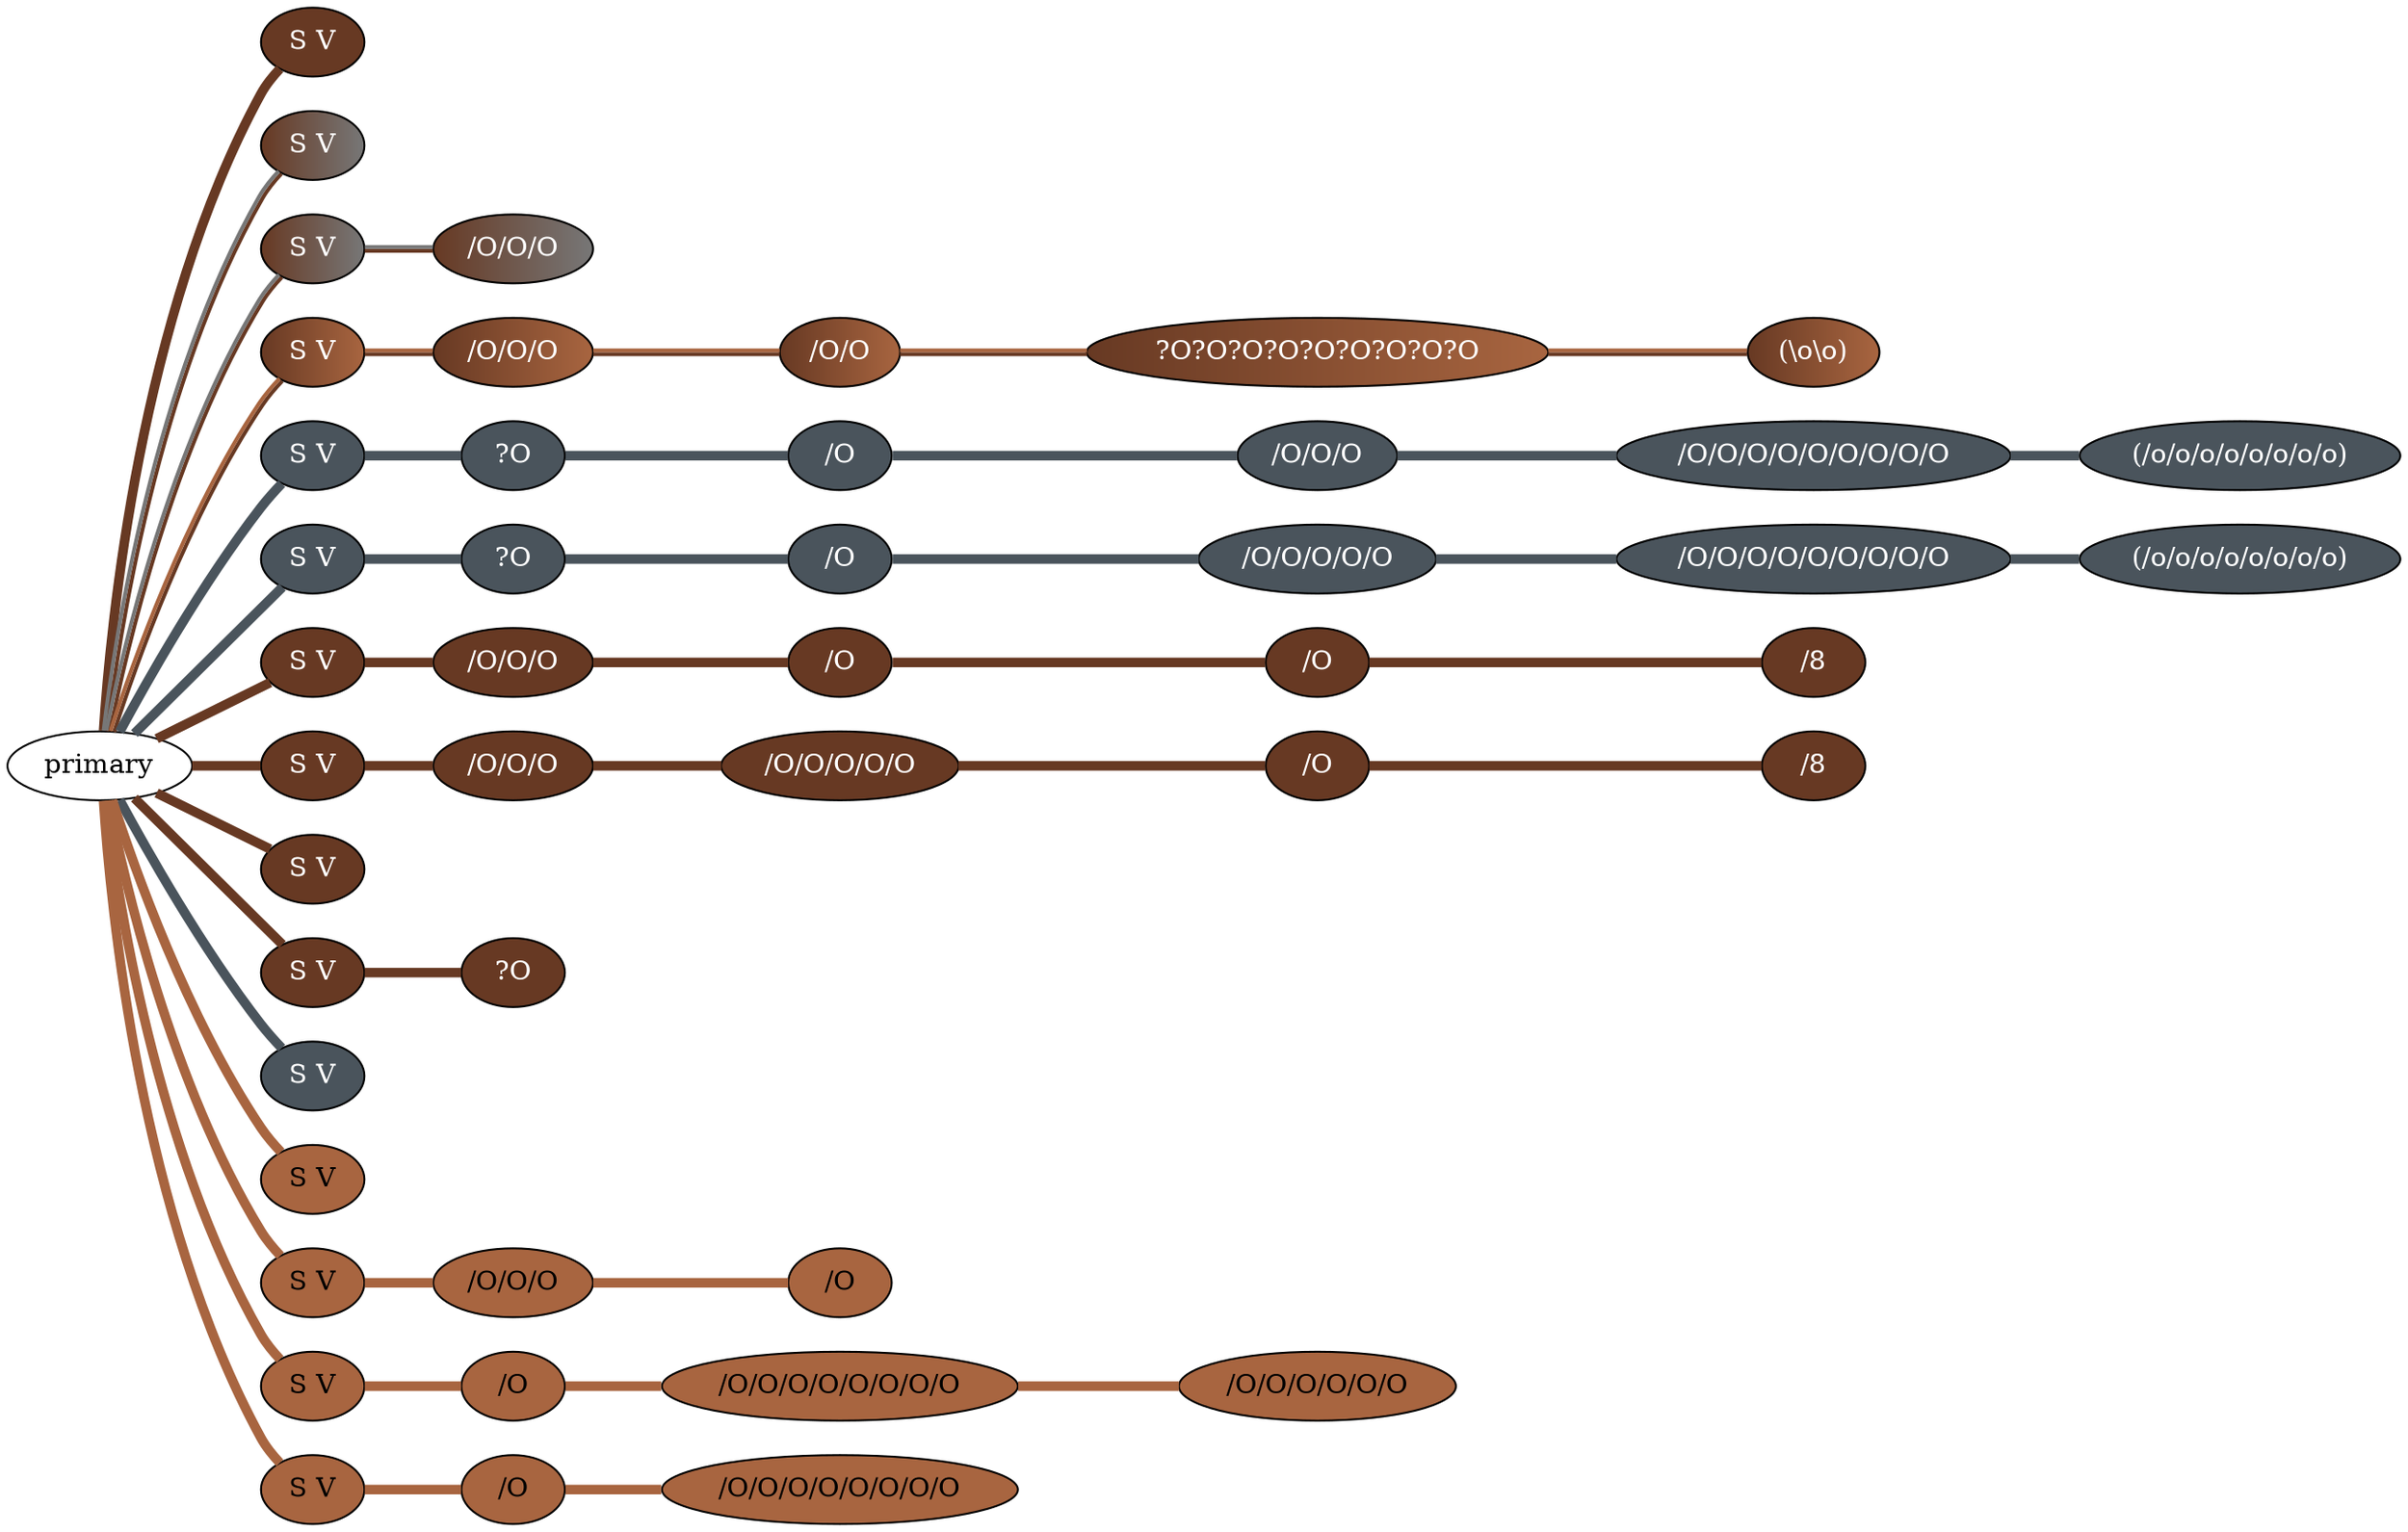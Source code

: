 graph {
 graph [rankdir=LR]
"1" [qtype="pendant_node", pendant_colors="#673923", pendant_ply="S", pendant_attach="V", pendant_length="3.0", label="S V", style=filled, fillcolor="#673923", fontcolor="#ffffff"]
"primary" -- "1" [qtype="pendant_link",penwidth=5,color="#673923"]
"2" [qtype="pendant_node", pendant_colors="#673923:#777777", pendant_ply="S", pendant_attach="V", pendant_length="4.0", label="S V", style=filled, fillcolor="#673923:#777777", fontcolor="#ffffff"]
"primary" -- "2" [qtype="pendant_link",penwidth=2,color="#673923:#777777"]
"3" [qtype="pendant_node", pendant_colors="#673923:#777777", pendant_ply="S", pendant_attach="V", pendant_length="5.0", label="S V", style=filled, fillcolor="#673923:#777777", fontcolor="#ffffff"]
"primary" -- "3" [qtype="pendant_link",penwidth=2,color="#673923:#777777"]
"3:0" [qtype="knot_node", knot_value="3", knot_type="S", knot_position="4.0", knot_spin="S", label="/O/O/O", style=filled, fillcolor="#673923:#777777" , fontcolor="#ffffff"]
"3" -- "3:0" [qtype="knot_link",penwidth=2,color="#673923:#777777"]
"4" [qtype="pendant_node", pendant_colors="#673923:#A86540", pendant_ply="S", pendant_attach="V", pendant_length="21.0", label="S V", style=filled, fillcolor="#673923:#A86540", fontcolor="#ffffff"]
"primary" -- "4" [qtype="pendant_link",penwidth=2,color="#673923:#A86540"]
"4:0" [qtype="knot_node", knot_value="3", knot_type="S", knot_position="3.5", knot_spin="S", label="/O/O/O", style=filled, fillcolor="#673923:#A86540" , fontcolor="#ffffff"]
"4" -- "4:0" [qtype="knot_link",penwidth=2,color="#673923:#A86540"]
"4:1" [qtype="knot_node", knot_value="2", knot_type="S", knot_position="6.5", knot_spin="S", label="/O/O", style=filled, fillcolor="#673923:#A86540" , fontcolor="#ffffff"]
"4:0" -- "4:1" [qtype="knot_link",penwidth=2,color="#673923:#A86540"]
"4:2" [qtype="knot_node", knot_value="9", knot_type="S", knot_position="10.5", knot_spin="SSSSSSSSZ", label="?O?O?O?O?O?O?O?O?O", style=filled, fillcolor="#673923:#A86540" , fontcolor="#ffffff"]
"4:1" -- "4:2" [qtype="knot_link",penwidth=2,color="#673923:#A86540"]
"4:3" [qtype="knot_node", knot_value="2", knot_type="L", knot_position="17.5", knot_spin="Z", label="(\\o\\o)", style=filled, fillcolor="#673923:#A86540" , fontcolor="#ffffff"]
"4:2" -- "4:3" [qtype="knot_link",penwidth=2,color="#673923:#A86540"]
"5" [qtype="pendant_node", pendant_colors="#4A545C", pendant_ply="S", pendant_attach="V", pendant_length="22.0", label="S V", style=filled, fillcolor="#4A545C", fontcolor="#ffffff"]
"primary" -- "5" [qtype="pendant_link",penwidth=5,color="#4A545C"]
"5:0" [qtype="knot_node", knot_value="1", knot_type="S", knot_position="1.0", knot_spin="U", label="?O", style=filled, fillcolor="#4A545C" , fontcolor="#ffffff"]
"5" -- "5:0" [qtype="knot_link",penwidth=5,color="#4A545C"]
"5:1" [qtype="knot_node", knot_value="1", knot_type="S", knot_position="3.5", knot_spin="S", label="/O", style=filled, fillcolor="#4A545C" , fontcolor="#ffffff"]
"5:0" -- "5:1" [qtype="knot_link",penwidth=5,color="#4A545C"]
"5:2" [qtype="knot_node", knot_value="3", knot_type="S", knot_position="7.5", knot_spin="S", label="/O/O/O", style=filled, fillcolor="#4A545C" , fontcolor="#ffffff"]
"5:1" -- "5:2" [qtype="knot_link",penwidth=5,color="#4A545C"]
"5:3" [qtype="knot_node", knot_value="9", knot_type="S", knot_position="11.5", knot_spin="S", label="/O/O/O/O/O/O/O/O/O", style=filled, fillcolor="#4A545C" , fontcolor="#ffffff"]
"5:2" -- "5:3" [qtype="knot_link",penwidth=5,color="#4A545C"]
"5:4" [qtype="knot_node", knot_value="8", knot_type="L", knot_position="17.0", knot_spin="S", label="(/o/o/o/o/o/o/o/o)", style=filled, fillcolor="#4A545C" , fontcolor="#ffffff"]
"5:3" -- "5:4" [qtype="knot_link",penwidth=5,color="#4A545C"]
"6" [qtype="pendant_node", pendant_colors="#4A545C", pendant_ply="S", pendant_attach="V", pendant_length="49.0", label="S V", style=filled, fillcolor="#4A545C", fontcolor="#ffffff"]
"primary" -- "6" [qtype="pendant_link",penwidth=5,color="#4A545C"]
"6:0" [qtype="knot_node", knot_value="1", knot_type="S", knot_position="1.5", knot_spin="U", label="?O", style=filled, fillcolor="#4A545C" , fontcolor="#ffffff"]
"6" -- "6:0" [qtype="knot_link",penwidth=5,color="#4A545C"]
"6:1" [qtype="knot_node", knot_value="1", knot_type="S", knot_position="3.5", knot_spin="S", label="/O", style=filled, fillcolor="#4A545C" , fontcolor="#ffffff"]
"6:0" -- "6:1" [qtype="knot_link",penwidth=5,color="#4A545C"]
"6:2" [qtype="knot_node", knot_value="5", knot_type="S", knot_position="7.5", knot_spin="S", label="/O/O/O/O/O", style=filled, fillcolor="#4A545C" , fontcolor="#ffffff"]
"6:1" -- "6:2" [qtype="knot_link",penwidth=5,color="#4A545C"]
"6:3" [qtype="knot_node", knot_value="9", knot_type="S", knot_position="11.0", knot_spin="S", label="/O/O/O/O/O/O/O/O/O", style=filled, fillcolor="#4A545C" , fontcolor="#ffffff"]
"6:2" -- "6:3" [qtype="knot_link",penwidth=5,color="#4A545C"]
"6:4" [qtype="knot_node", knot_value="8", knot_type="L", knot_position="16.0", knot_spin="S", label="(/o/o/o/o/o/o/o/o)", style=filled, fillcolor="#4A545C" , fontcolor="#ffffff"]
"6:3" -- "6:4" [qtype="knot_link",penwidth=5,color="#4A545C"]
"7" [qtype="pendant_node", pendant_colors="#673923", pendant_ply="S", pendant_attach="V", pendant_length="20.5", label="S V", style=filled, fillcolor="#673923", fontcolor="#ffffff"]
"primary" -- "7" [qtype="pendant_link",penwidth=5,color="#673923"]
"7:0" [qtype="knot_node", knot_value="3", knot_type="S", knot_position="3.5", knot_spin="S", label="/O/O/O", style=filled, fillcolor="#673923" , fontcolor="#ffffff"]
"7" -- "7:0" [qtype="knot_link",penwidth=5,color="#673923"]
"7:1" [qtype="knot_node", knot_value="1", knot_type="S", knot_position="7.0", knot_spin="S", label="/O", style=filled, fillcolor="#673923" , fontcolor="#ffffff"]
"7:0" -- "7:1" [qtype="knot_link",penwidth=5,color="#673923"]
"7:2" [qtype="knot_node", knot_value="1", knot_type="S", knot_position="11.0", knot_spin="S", label="/O", style=filled, fillcolor="#673923" , fontcolor="#ffffff"]
"7:1" -- "7:2" [qtype="knot_link",penwidth=5,color="#673923"]
"7:3" [qtype="knot_node", knot_value="1", knot_type="E", knot_position="16.0", knot_spin="S", label="/8", style=filled, fillcolor="#673923" , fontcolor="#ffffff"]
"7:2" -- "7:3" [qtype="knot_link",penwidth=5,color="#673923"]
"8" [qtype="pendant_node", pendant_colors="#673923", pendant_ply="S", pendant_attach="V", pendant_length="32.5", label="S V", style=filled, fillcolor="#673923", fontcolor="#ffffff"]
"primary" -- "8" [qtype="pendant_link",penwidth=5,color="#673923"]
"8:0" [qtype="knot_node", knot_value="3", knot_type="S", knot_position="3.5", knot_spin="S", label="/O/O/O", style=filled, fillcolor="#673923" , fontcolor="#ffffff"]
"8" -- "8:0" [qtype="knot_link",penwidth=5,color="#673923"]
"8:1" [qtype="knot_node", knot_value="5", knot_type="S", knot_position="7.0", knot_spin="S", label="/O/O/O/O/O", style=filled, fillcolor="#673923" , fontcolor="#ffffff"]
"8:0" -- "8:1" [qtype="knot_link",penwidth=5,color="#673923"]
"8:2" [qtype="knot_node", knot_value="1", knot_type="S", knot_position="10.5", knot_spin="S", label="/O", style=filled, fillcolor="#673923" , fontcolor="#ffffff"]
"8:1" -- "8:2" [qtype="knot_link",penwidth=5,color="#673923"]
"8:3" [qtype="knot_node", knot_value="1", knot_type="E", knot_position="16.0", knot_spin="S", label="/8", style=filled, fillcolor="#673923" , fontcolor="#ffffff"]
"8:2" -- "8:3" [qtype="knot_link",penwidth=5,color="#673923"]
"9" [qtype="pendant_node", pendant_colors="#673923", pendant_ply="S", pendant_attach="V", pendant_length="3.0", label="S V", style=filled, fillcolor="#673923", fontcolor="#ffffff"]
"primary" -- "9" [qtype="pendant_link",penwidth=5,color="#673923"]
"10" [qtype="pendant_node", pendant_colors="#673923", pendant_ply="S", pendant_attach="V", pendant_length="3.5", label="S V", style=filled, fillcolor="#673923", fontcolor="#ffffff"]
"primary" -- "10" [qtype="pendant_link",penwidth=5,color="#673923"]
"10:0" [qtype="knot_node", knot_value="1", knot_type="S", knot_position="3.0", knot_spin="U", label="?O", style=filled, fillcolor="#673923" , fontcolor="#ffffff"]
"10" -- "10:0" [qtype="knot_link",penwidth=5,color="#673923"]
"11" [qtype="pendant_node", pendant_colors="#4A545C", pendant_ply="S", pendant_attach="V", pendant_length="0.0", label="S V", style=filled, fillcolor="#4A545C", fontcolor="#ffffff"]
"primary" -- "11" [qtype="pendant_link",penwidth=5,color="#4A545C"]
"12" [qtype="pendant_node", pendant_colors="#A86540", pendant_ply="S", pendant_attach="V", pendant_length="0.0", label="S V", style=filled, fillcolor="#A86540", fontcolor="#000000"]
"primary" -- "12" [qtype="pendant_link",penwidth=5,color="#A86540"]
"13" [qtype="pendant_node", pendant_colors="#A86540", pendant_ply="S", pendant_attach="V", pendant_length="12.0", label="S V", style=filled, fillcolor="#A86540", fontcolor="#000000"]
"primary" -- "13" [qtype="pendant_link",penwidth=5,color="#A86540"]
"13:0" [qtype="knot_node", knot_value="3", knot_type="S", knot_position="4.0", knot_spin="S", label="/O/O/O", style=filled, fillcolor="#A86540" , fontcolor="#000000"]
"13" -- "13:0" [qtype="knot_link",penwidth=5,color="#A86540"]
"13:1" [qtype="knot_node", knot_value="1", knot_type="S", knot_position="10.0", knot_spin="S", label="/O", style=filled, fillcolor="#A86540" , fontcolor="#000000"]
"13:0" -- "13:1" [qtype="knot_link",penwidth=5,color="#A86540"]
"14" [qtype="pendant_node", pendant_colors="#A86540", pendant_ply="S", pendant_attach="V", pendant_length="12.5", label="S V", style=filled, fillcolor="#A86540", fontcolor="#000000"]
"primary" -- "14" [qtype="pendant_link",penwidth=5,color="#A86540"]
"14:0" [qtype="knot_node", knot_value="1", knot_type="S", knot_position="1.5", knot_spin="S", label="/O", style=filled, fillcolor="#A86540" , fontcolor="#000000"]
"14" -- "14:0" [qtype="knot_link",penwidth=5,color="#A86540"]
"14:1" [qtype="knot_node", knot_value="8", knot_type="S", knot_position="4.5", knot_spin="S", label="/O/O/O/O/O/O/O/O", style=filled, fillcolor="#A86540" , fontcolor="#000000"]
"14:0" -- "14:1" [qtype="knot_link",penwidth=5,color="#A86540"]
"14:2" [qtype="knot_node", knot_value="6", knot_type="S", knot_position="10.0", knot_spin="S", label="/O/O/O/O/O/O", style=filled, fillcolor="#A86540" , fontcolor="#000000"]
"14:1" -- "14:2" [qtype="knot_link",penwidth=5,color="#A86540"]
"15" [qtype="pendant_node", pendant_colors="#A86540", pendant_ply="S", pendant_attach="V", pendant_length="7.0", label="S V", style=filled, fillcolor="#A86540", fontcolor="#000000"]
"primary" -- "15" [qtype="pendant_link",penwidth=5,color="#A86540"]
"15:0" [qtype="knot_node", knot_value="1", knot_type="S", knot_position="1.0", knot_spin="S", label="/O", style=filled, fillcolor="#A86540" , fontcolor="#000000"]
"15" -- "15:0" [qtype="knot_link",penwidth=5,color="#A86540"]
"15:1" [qtype="knot_node", knot_value="8", knot_type="S", knot_position="4.5", knot_spin="S", label="/O/O/O/O/O/O/O/O", style=filled, fillcolor="#A86540" , fontcolor="#000000"]
"15:0" -- "15:1" [qtype="knot_link",penwidth=5,color="#A86540"]
}
